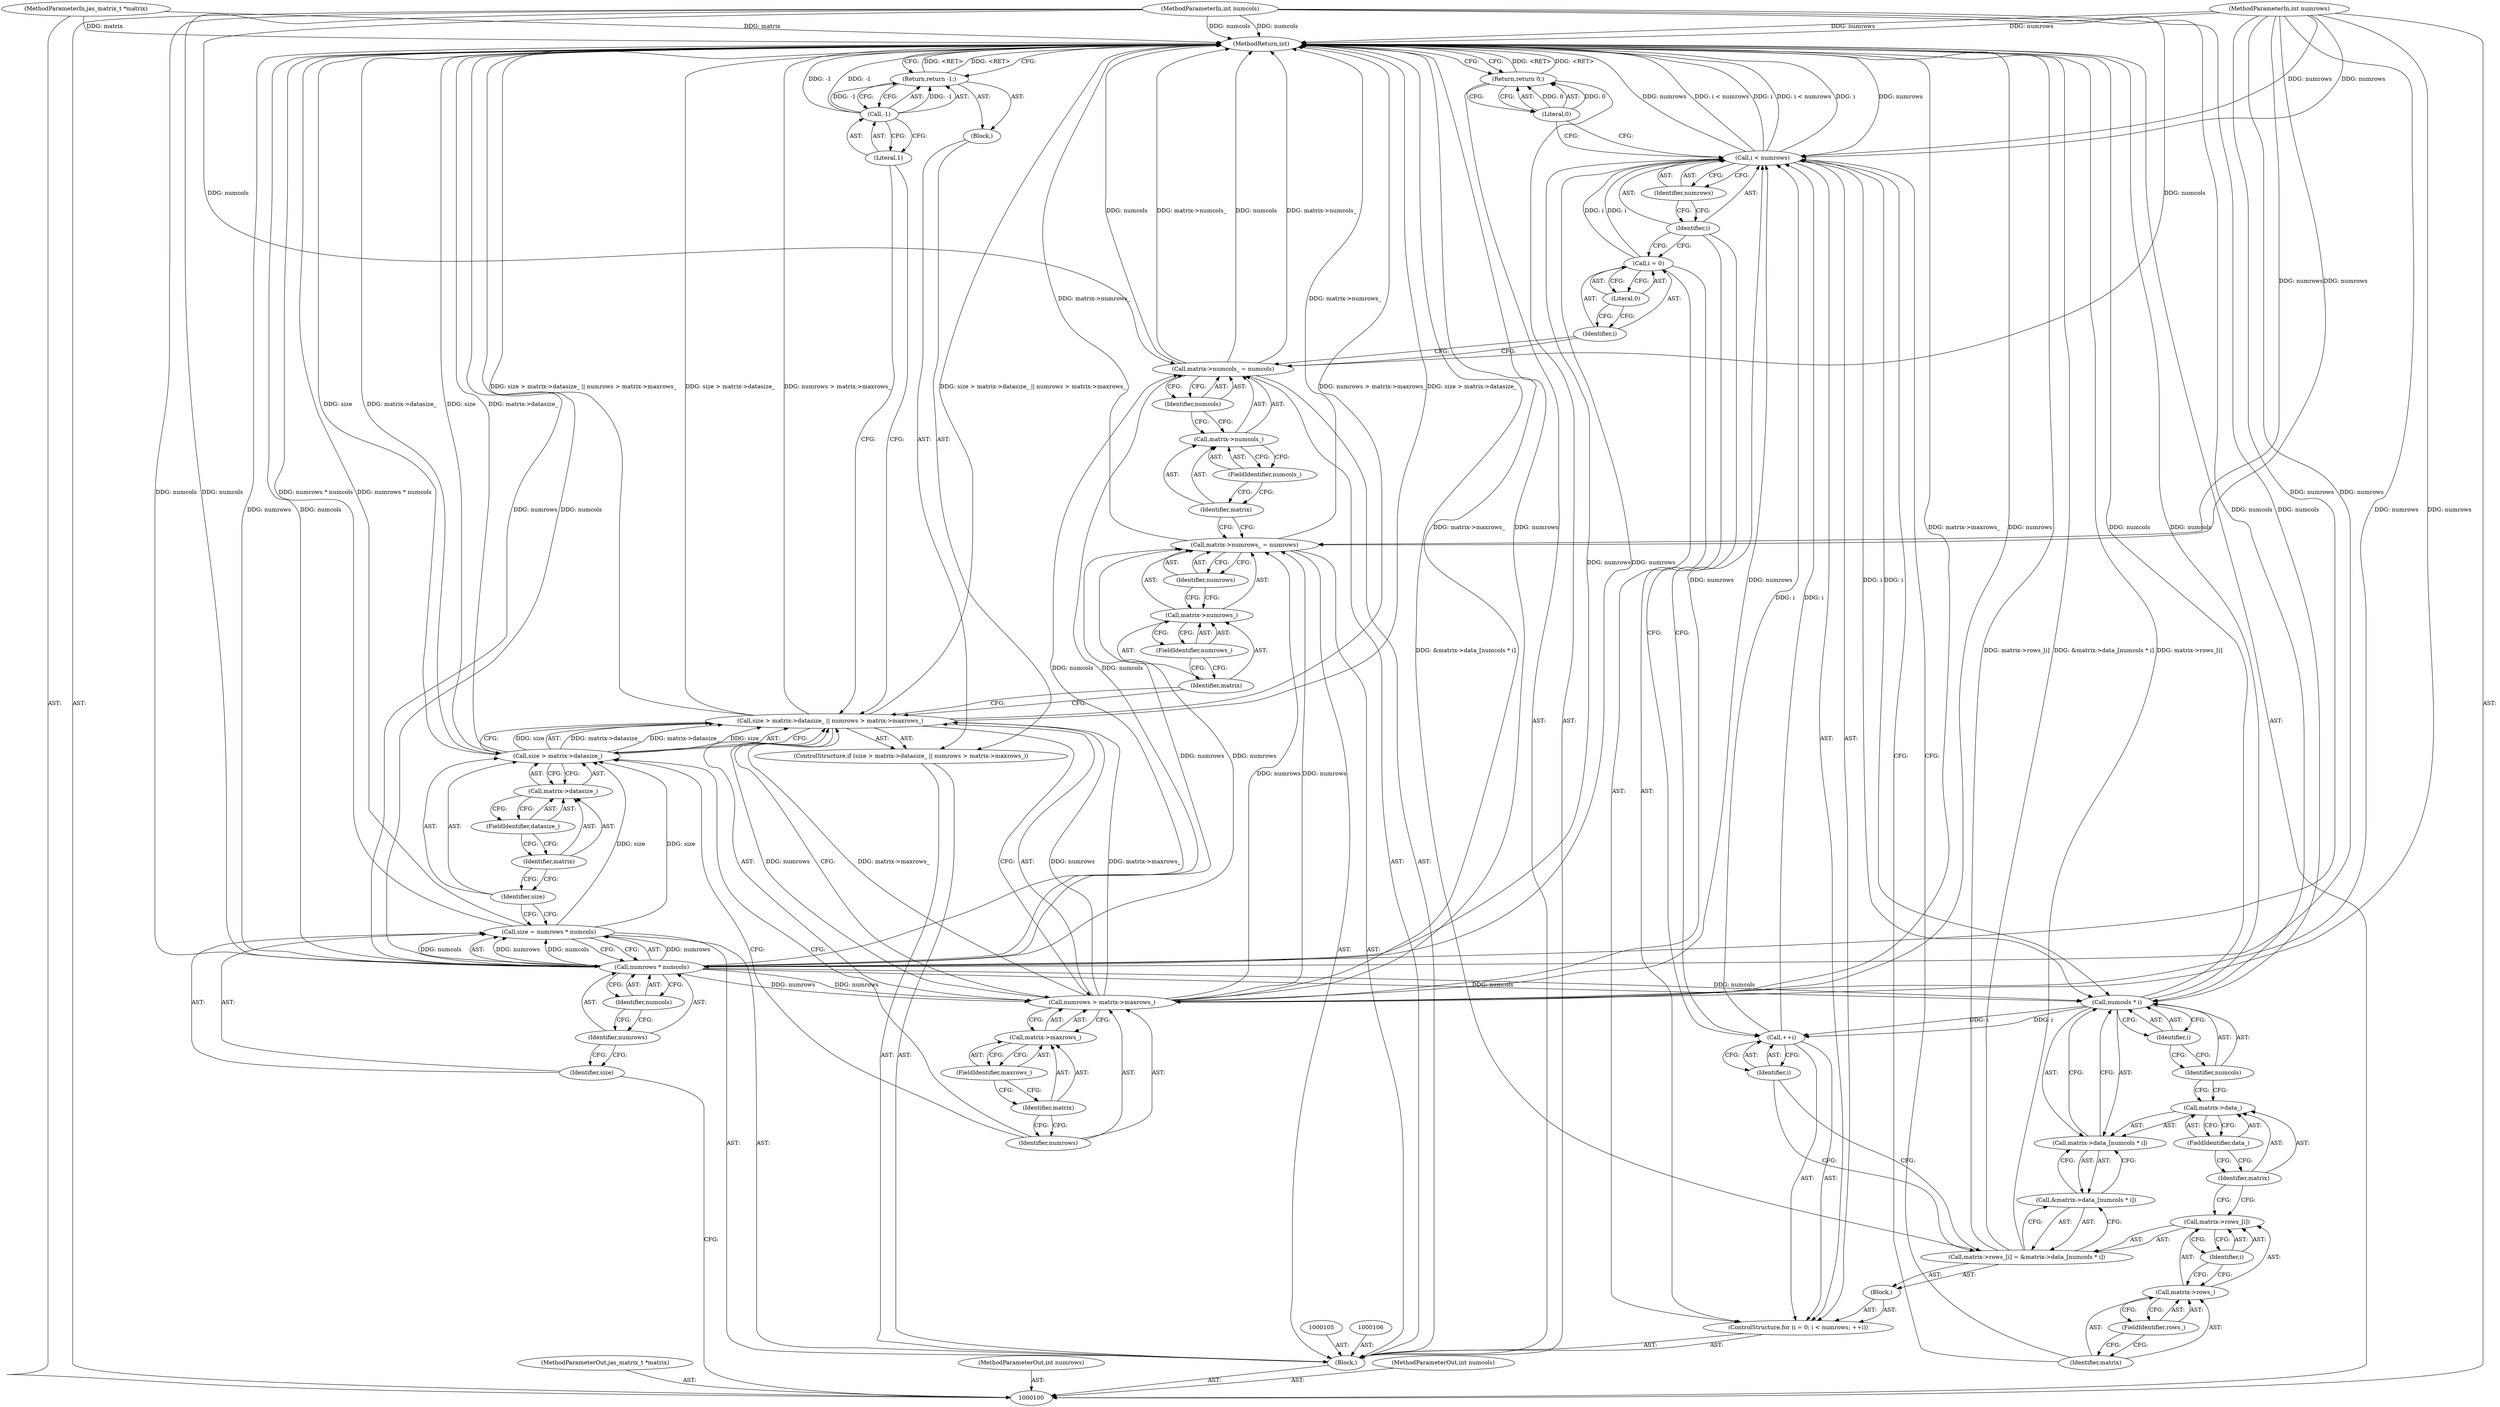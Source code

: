 digraph "1_jasper_d42b2388f7f8e0332c846675133acea151fc557a_23" {
"1000164" [label="(MethodReturn,int)"];
"1000101" [label="(MethodParameterIn,jas_matrix_t *matrix)"];
"1000216" [label="(MethodParameterOut,jas_matrix_t *matrix)"];
"1000102" [label="(MethodParameterIn,int numrows)"];
"1000217" [label="(MethodParameterOut,int numrows)"];
"1000103" [label="(MethodParameterIn,int numcols)"];
"1000218" [label="(MethodParameterOut,int numcols)"];
"1000128" [label="(Call,matrix->numrows_ = numrows)"];
"1000129" [label="(Call,matrix->numrows_)"];
"1000130" [label="(Identifier,matrix)"];
"1000132" [label="(Identifier,numrows)"];
"1000131" [label="(FieldIdentifier,numrows_)"];
"1000133" [label="(Call,matrix->numcols_ = numcols)"];
"1000134" [label="(Call,matrix->numcols_)"];
"1000135" [label="(Identifier,matrix)"];
"1000137" [label="(Identifier,numcols)"];
"1000136" [label="(FieldIdentifier,numcols_)"];
"1000138" [label="(ControlStructure,for (i = 0; i < numrows; ++i))"];
"1000141" [label="(Literal,0)"];
"1000142" [label="(Call,i < numrows)"];
"1000143" [label="(Identifier,i)"];
"1000144" [label="(Identifier,numrows)"];
"1000145" [label="(Call,++i)"];
"1000146" [label="(Identifier,i)"];
"1000147" [label="(Block,)"];
"1000139" [label="(Call,i = 0)"];
"1000140" [label="(Identifier,i)"];
"1000152" [label="(FieldIdentifier,rows_)"];
"1000153" [label="(Identifier,i)"];
"1000148" [label="(Call,matrix->rows_[i] = &matrix->data_[numcols * i])"];
"1000149" [label="(Call,matrix->rows_[i])"];
"1000150" [label="(Call,matrix->rows_)"];
"1000151" [label="(Identifier,matrix)"];
"1000154" [label="(Call,&matrix->data_[numcols * i])"];
"1000155" [label="(Call,matrix->data_[numcols * i])"];
"1000156" [label="(Call,matrix->data_)"];
"1000157" [label="(Identifier,matrix)"];
"1000158" [label="(FieldIdentifier,data_)"];
"1000159" [label="(Call,numcols * i)"];
"1000160" [label="(Identifier,numcols)"];
"1000161" [label="(Identifier,i)"];
"1000162" [label="(Return,return 0;)"];
"1000163" [label="(Literal,0)"];
"1000104" [label="(Block,)"];
"1000111" [label="(Identifier,numcols)"];
"1000107" [label="(Call,size = numrows * numcols)"];
"1000108" [label="(Identifier,size)"];
"1000109" [label="(Call,numrows * numcols)"];
"1000110" [label="(Identifier,numrows)"];
"1000116" [label="(Call,matrix->datasize_)"];
"1000117" [label="(Identifier,matrix)"];
"1000112" [label="(ControlStructure,if (size > matrix->datasize_ || numrows > matrix->maxrows_))"];
"1000118" [label="(FieldIdentifier,datasize_)"];
"1000119" [label="(Call,numrows > matrix->maxrows_)"];
"1000120" [label="(Identifier,numrows)"];
"1000121" [label="(Call,matrix->maxrows_)"];
"1000122" [label="(Identifier,matrix)"];
"1000123" [label="(FieldIdentifier,maxrows_)"];
"1000113" [label="(Call,size > matrix->datasize_ || numrows > matrix->maxrows_)"];
"1000114" [label="(Call,size > matrix->datasize_)"];
"1000115" [label="(Identifier,size)"];
"1000124" [label="(Block,)"];
"1000127" [label="(Literal,1)"];
"1000125" [label="(Return,return -1;)"];
"1000126" [label="(Call,-1)"];
"1000164" -> "1000100"  [label="AST: "];
"1000164" -> "1000125"  [label="CFG: "];
"1000164" -> "1000162"  [label="CFG: "];
"1000162" -> "1000164"  [label="DDG: <RET>"];
"1000125" -> "1000164"  [label="DDG: <RET>"];
"1000126" -> "1000164"  [label="DDG: -1"];
"1000142" -> "1000164"  [label="DDG: i < numrows"];
"1000142" -> "1000164"  [label="DDG: numrows"];
"1000142" -> "1000164"  [label="DDG: i"];
"1000148" -> "1000164"  [label="DDG: &matrix->data_[numcols * i]"];
"1000148" -> "1000164"  [label="DDG: matrix->rows_[i]"];
"1000113" -> "1000164"  [label="DDG: numrows > matrix->maxrows_"];
"1000113" -> "1000164"  [label="DDG: size > matrix->datasize_"];
"1000113" -> "1000164"  [label="DDG: size > matrix->datasize_ || numrows > matrix->maxrows_"];
"1000159" -> "1000164"  [label="DDG: numcols"];
"1000128" -> "1000164"  [label="DDG: matrix->numrows_"];
"1000103" -> "1000164"  [label="DDG: numcols"];
"1000133" -> "1000164"  [label="DDG: matrix->numcols_"];
"1000133" -> "1000164"  [label="DDG: numcols"];
"1000114" -> "1000164"  [label="DDG: size"];
"1000114" -> "1000164"  [label="DDG: matrix->datasize_"];
"1000119" -> "1000164"  [label="DDG: matrix->maxrows_"];
"1000119" -> "1000164"  [label="DDG: numrows"];
"1000102" -> "1000164"  [label="DDG: numrows"];
"1000101" -> "1000164"  [label="DDG: matrix"];
"1000109" -> "1000164"  [label="DDG: numrows"];
"1000109" -> "1000164"  [label="DDG: numcols"];
"1000107" -> "1000164"  [label="DDG: numrows * numcols"];
"1000101" -> "1000100"  [label="AST: "];
"1000101" -> "1000164"  [label="DDG: matrix"];
"1000216" -> "1000100"  [label="AST: "];
"1000102" -> "1000100"  [label="AST: "];
"1000102" -> "1000164"  [label="DDG: numrows"];
"1000102" -> "1000109"  [label="DDG: numrows"];
"1000102" -> "1000119"  [label="DDG: numrows"];
"1000102" -> "1000128"  [label="DDG: numrows"];
"1000102" -> "1000142"  [label="DDG: numrows"];
"1000217" -> "1000100"  [label="AST: "];
"1000103" -> "1000100"  [label="AST: "];
"1000103" -> "1000164"  [label="DDG: numcols"];
"1000103" -> "1000109"  [label="DDG: numcols"];
"1000103" -> "1000133"  [label="DDG: numcols"];
"1000103" -> "1000159"  [label="DDG: numcols"];
"1000218" -> "1000100"  [label="AST: "];
"1000128" -> "1000104"  [label="AST: "];
"1000128" -> "1000132"  [label="CFG: "];
"1000129" -> "1000128"  [label="AST: "];
"1000132" -> "1000128"  [label="AST: "];
"1000135" -> "1000128"  [label="CFG: "];
"1000128" -> "1000164"  [label="DDG: matrix->numrows_"];
"1000109" -> "1000128"  [label="DDG: numrows"];
"1000119" -> "1000128"  [label="DDG: numrows"];
"1000102" -> "1000128"  [label="DDG: numrows"];
"1000129" -> "1000128"  [label="AST: "];
"1000129" -> "1000131"  [label="CFG: "];
"1000130" -> "1000129"  [label="AST: "];
"1000131" -> "1000129"  [label="AST: "];
"1000132" -> "1000129"  [label="CFG: "];
"1000130" -> "1000129"  [label="AST: "];
"1000130" -> "1000113"  [label="CFG: "];
"1000131" -> "1000130"  [label="CFG: "];
"1000132" -> "1000128"  [label="AST: "];
"1000132" -> "1000129"  [label="CFG: "];
"1000128" -> "1000132"  [label="CFG: "];
"1000131" -> "1000129"  [label="AST: "];
"1000131" -> "1000130"  [label="CFG: "];
"1000129" -> "1000131"  [label="CFG: "];
"1000133" -> "1000104"  [label="AST: "];
"1000133" -> "1000137"  [label="CFG: "];
"1000134" -> "1000133"  [label="AST: "];
"1000137" -> "1000133"  [label="AST: "];
"1000140" -> "1000133"  [label="CFG: "];
"1000133" -> "1000164"  [label="DDG: matrix->numcols_"];
"1000133" -> "1000164"  [label="DDG: numcols"];
"1000109" -> "1000133"  [label="DDG: numcols"];
"1000103" -> "1000133"  [label="DDG: numcols"];
"1000134" -> "1000133"  [label="AST: "];
"1000134" -> "1000136"  [label="CFG: "];
"1000135" -> "1000134"  [label="AST: "];
"1000136" -> "1000134"  [label="AST: "];
"1000137" -> "1000134"  [label="CFG: "];
"1000135" -> "1000134"  [label="AST: "];
"1000135" -> "1000128"  [label="CFG: "];
"1000136" -> "1000135"  [label="CFG: "];
"1000137" -> "1000133"  [label="AST: "];
"1000137" -> "1000134"  [label="CFG: "];
"1000133" -> "1000137"  [label="CFG: "];
"1000136" -> "1000134"  [label="AST: "];
"1000136" -> "1000135"  [label="CFG: "];
"1000134" -> "1000136"  [label="CFG: "];
"1000138" -> "1000104"  [label="AST: "];
"1000139" -> "1000138"  [label="AST: "];
"1000142" -> "1000138"  [label="AST: "];
"1000145" -> "1000138"  [label="AST: "];
"1000147" -> "1000138"  [label="AST: "];
"1000141" -> "1000139"  [label="AST: "];
"1000141" -> "1000140"  [label="CFG: "];
"1000139" -> "1000141"  [label="CFG: "];
"1000142" -> "1000138"  [label="AST: "];
"1000142" -> "1000144"  [label="CFG: "];
"1000143" -> "1000142"  [label="AST: "];
"1000144" -> "1000142"  [label="AST: "];
"1000151" -> "1000142"  [label="CFG: "];
"1000163" -> "1000142"  [label="CFG: "];
"1000142" -> "1000164"  [label="DDG: i < numrows"];
"1000142" -> "1000164"  [label="DDG: numrows"];
"1000142" -> "1000164"  [label="DDG: i"];
"1000139" -> "1000142"  [label="DDG: i"];
"1000145" -> "1000142"  [label="DDG: i"];
"1000102" -> "1000142"  [label="DDG: numrows"];
"1000109" -> "1000142"  [label="DDG: numrows"];
"1000119" -> "1000142"  [label="DDG: numrows"];
"1000142" -> "1000159"  [label="DDG: i"];
"1000143" -> "1000142"  [label="AST: "];
"1000143" -> "1000139"  [label="CFG: "];
"1000143" -> "1000145"  [label="CFG: "];
"1000144" -> "1000143"  [label="CFG: "];
"1000144" -> "1000142"  [label="AST: "];
"1000144" -> "1000143"  [label="CFG: "];
"1000142" -> "1000144"  [label="CFG: "];
"1000145" -> "1000138"  [label="AST: "];
"1000145" -> "1000146"  [label="CFG: "];
"1000146" -> "1000145"  [label="AST: "];
"1000143" -> "1000145"  [label="CFG: "];
"1000145" -> "1000142"  [label="DDG: i"];
"1000159" -> "1000145"  [label="DDG: i"];
"1000146" -> "1000145"  [label="AST: "];
"1000146" -> "1000148"  [label="CFG: "];
"1000145" -> "1000146"  [label="CFG: "];
"1000147" -> "1000138"  [label="AST: "];
"1000148" -> "1000147"  [label="AST: "];
"1000139" -> "1000138"  [label="AST: "];
"1000139" -> "1000141"  [label="CFG: "];
"1000140" -> "1000139"  [label="AST: "];
"1000141" -> "1000139"  [label="AST: "];
"1000143" -> "1000139"  [label="CFG: "];
"1000139" -> "1000142"  [label="DDG: i"];
"1000140" -> "1000139"  [label="AST: "];
"1000140" -> "1000133"  [label="CFG: "];
"1000141" -> "1000140"  [label="CFG: "];
"1000152" -> "1000150"  [label="AST: "];
"1000152" -> "1000151"  [label="CFG: "];
"1000150" -> "1000152"  [label="CFG: "];
"1000153" -> "1000149"  [label="AST: "];
"1000153" -> "1000150"  [label="CFG: "];
"1000149" -> "1000153"  [label="CFG: "];
"1000148" -> "1000147"  [label="AST: "];
"1000148" -> "1000154"  [label="CFG: "];
"1000149" -> "1000148"  [label="AST: "];
"1000154" -> "1000148"  [label="AST: "];
"1000146" -> "1000148"  [label="CFG: "];
"1000148" -> "1000164"  [label="DDG: &matrix->data_[numcols * i]"];
"1000148" -> "1000164"  [label="DDG: matrix->rows_[i]"];
"1000149" -> "1000148"  [label="AST: "];
"1000149" -> "1000153"  [label="CFG: "];
"1000150" -> "1000149"  [label="AST: "];
"1000153" -> "1000149"  [label="AST: "];
"1000157" -> "1000149"  [label="CFG: "];
"1000150" -> "1000149"  [label="AST: "];
"1000150" -> "1000152"  [label="CFG: "];
"1000151" -> "1000150"  [label="AST: "];
"1000152" -> "1000150"  [label="AST: "];
"1000153" -> "1000150"  [label="CFG: "];
"1000151" -> "1000150"  [label="AST: "];
"1000151" -> "1000142"  [label="CFG: "];
"1000152" -> "1000151"  [label="CFG: "];
"1000154" -> "1000148"  [label="AST: "];
"1000154" -> "1000155"  [label="CFG: "];
"1000155" -> "1000154"  [label="AST: "];
"1000148" -> "1000154"  [label="CFG: "];
"1000155" -> "1000154"  [label="AST: "];
"1000155" -> "1000159"  [label="CFG: "];
"1000156" -> "1000155"  [label="AST: "];
"1000159" -> "1000155"  [label="AST: "];
"1000154" -> "1000155"  [label="CFG: "];
"1000156" -> "1000155"  [label="AST: "];
"1000156" -> "1000158"  [label="CFG: "];
"1000157" -> "1000156"  [label="AST: "];
"1000158" -> "1000156"  [label="AST: "];
"1000160" -> "1000156"  [label="CFG: "];
"1000157" -> "1000156"  [label="AST: "];
"1000157" -> "1000149"  [label="CFG: "];
"1000158" -> "1000157"  [label="CFG: "];
"1000158" -> "1000156"  [label="AST: "];
"1000158" -> "1000157"  [label="CFG: "];
"1000156" -> "1000158"  [label="CFG: "];
"1000159" -> "1000155"  [label="AST: "];
"1000159" -> "1000161"  [label="CFG: "];
"1000160" -> "1000159"  [label="AST: "];
"1000161" -> "1000159"  [label="AST: "];
"1000155" -> "1000159"  [label="CFG: "];
"1000159" -> "1000164"  [label="DDG: numcols"];
"1000159" -> "1000145"  [label="DDG: i"];
"1000103" -> "1000159"  [label="DDG: numcols"];
"1000109" -> "1000159"  [label="DDG: numcols"];
"1000142" -> "1000159"  [label="DDG: i"];
"1000160" -> "1000159"  [label="AST: "];
"1000160" -> "1000156"  [label="CFG: "];
"1000161" -> "1000160"  [label="CFG: "];
"1000161" -> "1000159"  [label="AST: "];
"1000161" -> "1000160"  [label="CFG: "];
"1000159" -> "1000161"  [label="CFG: "];
"1000162" -> "1000104"  [label="AST: "];
"1000162" -> "1000163"  [label="CFG: "];
"1000163" -> "1000162"  [label="AST: "];
"1000164" -> "1000162"  [label="CFG: "];
"1000162" -> "1000164"  [label="DDG: <RET>"];
"1000163" -> "1000162"  [label="DDG: 0"];
"1000163" -> "1000162"  [label="AST: "];
"1000163" -> "1000142"  [label="CFG: "];
"1000162" -> "1000163"  [label="CFG: "];
"1000163" -> "1000162"  [label="DDG: 0"];
"1000104" -> "1000100"  [label="AST: "];
"1000105" -> "1000104"  [label="AST: "];
"1000106" -> "1000104"  [label="AST: "];
"1000107" -> "1000104"  [label="AST: "];
"1000112" -> "1000104"  [label="AST: "];
"1000128" -> "1000104"  [label="AST: "];
"1000133" -> "1000104"  [label="AST: "];
"1000138" -> "1000104"  [label="AST: "];
"1000162" -> "1000104"  [label="AST: "];
"1000111" -> "1000109"  [label="AST: "];
"1000111" -> "1000110"  [label="CFG: "];
"1000109" -> "1000111"  [label="CFG: "];
"1000107" -> "1000104"  [label="AST: "];
"1000107" -> "1000109"  [label="CFG: "];
"1000108" -> "1000107"  [label="AST: "];
"1000109" -> "1000107"  [label="AST: "];
"1000115" -> "1000107"  [label="CFG: "];
"1000107" -> "1000164"  [label="DDG: numrows * numcols"];
"1000109" -> "1000107"  [label="DDG: numrows"];
"1000109" -> "1000107"  [label="DDG: numcols"];
"1000107" -> "1000114"  [label="DDG: size"];
"1000108" -> "1000107"  [label="AST: "];
"1000108" -> "1000100"  [label="CFG: "];
"1000110" -> "1000108"  [label="CFG: "];
"1000109" -> "1000107"  [label="AST: "];
"1000109" -> "1000111"  [label="CFG: "];
"1000110" -> "1000109"  [label="AST: "];
"1000111" -> "1000109"  [label="AST: "];
"1000107" -> "1000109"  [label="CFG: "];
"1000109" -> "1000164"  [label="DDG: numrows"];
"1000109" -> "1000164"  [label="DDG: numcols"];
"1000109" -> "1000107"  [label="DDG: numrows"];
"1000109" -> "1000107"  [label="DDG: numcols"];
"1000102" -> "1000109"  [label="DDG: numrows"];
"1000103" -> "1000109"  [label="DDG: numcols"];
"1000109" -> "1000119"  [label="DDG: numrows"];
"1000109" -> "1000128"  [label="DDG: numrows"];
"1000109" -> "1000133"  [label="DDG: numcols"];
"1000109" -> "1000142"  [label="DDG: numrows"];
"1000109" -> "1000159"  [label="DDG: numcols"];
"1000110" -> "1000109"  [label="AST: "];
"1000110" -> "1000108"  [label="CFG: "];
"1000111" -> "1000110"  [label="CFG: "];
"1000116" -> "1000114"  [label="AST: "];
"1000116" -> "1000118"  [label="CFG: "];
"1000117" -> "1000116"  [label="AST: "];
"1000118" -> "1000116"  [label="AST: "];
"1000114" -> "1000116"  [label="CFG: "];
"1000117" -> "1000116"  [label="AST: "];
"1000117" -> "1000115"  [label="CFG: "];
"1000118" -> "1000117"  [label="CFG: "];
"1000112" -> "1000104"  [label="AST: "];
"1000113" -> "1000112"  [label="AST: "];
"1000124" -> "1000112"  [label="AST: "];
"1000118" -> "1000116"  [label="AST: "];
"1000118" -> "1000117"  [label="CFG: "];
"1000116" -> "1000118"  [label="CFG: "];
"1000119" -> "1000113"  [label="AST: "];
"1000119" -> "1000121"  [label="CFG: "];
"1000120" -> "1000119"  [label="AST: "];
"1000121" -> "1000119"  [label="AST: "];
"1000113" -> "1000119"  [label="CFG: "];
"1000119" -> "1000164"  [label="DDG: matrix->maxrows_"];
"1000119" -> "1000164"  [label="DDG: numrows"];
"1000119" -> "1000113"  [label="DDG: numrows"];
"1000119" -> "1000113"  [label="DDG: matrix->maxrows_"];
"1000109" -> "1000119"  [label="DDG: numrows"];
"1000102" -> "1000119"  [label="DDG: numrows"];
"1000119" -> "1000128"  [label="DDG: numrows"];
"1000119" -> "1000142"  [label="DDG: numrows"];
"1000120" -> "1000119"  [label="AST: "];
"1000120" -> "1000114"  [label="CFG: "];
"1000122" -> "1000120"  [label="CFG: "];
"1000121" -> "1000119"  [label="AST: "];
"1000121" -> "1000123"  [label="CFG: "];
"1000122" -> "1000121"  [label="AST: "];
"1000123" -> "1000121"  [label="AST: "];
"1000119" -> "1000121"  [label="CFG: "];
"1000122" -> "1000121"  [label="AST: "];
"1000122" -> "1000120"  [label="CFG: "];
"1000123" -> "1000122"  [label="CFG: "];
"1000123" -> "1000121"  [label="AST: "];
"1000123" -> "1000122"  [label="CFG: "];
"1000121" -> "1000123"  [label="CFG: "];
"1000113" -> "1000112"  [label="AST: "];
"1000113" -> "1000114"  [label="CFG: "];
"1000113" -> "1000119"  [label="CFG: "];
"1000114" -> "1000113"  [label="AST: "];
"1000119" -> "1000113"  [label="AST: "];
"1000127" -> "1000113"  [label="CFG: "];
"1000130" -> "1000113"  [label="CFG: "];
"1000113" -> "1000164"  [label="DDG: numrows > matrix->maxrows_"];
"1000113" -> "1000164"  [label="DDG: size > matrix->datasize_"];
"1000113" -> "1000164"  [label="DDG: size > matrix->datasize_ || numrows > matrix->maxrows_"];
"1000114" -> "1000113"  [label="DDG: size"];
"1000114" -> "1000113"  [label="DDG: matrix->datasize_"];
"1000119" -> "1000113"  [label="DDG: numrows"];
"1000119" -> "1000113"  [label="DDG: matrix->maxrows_"];
"1000114" -> "1000113"  [label="AST: "];
"1000114" -> "1000116"  [label="CFG: "];
"1000115" -> "1000114"  [label="AST: "];
"1000116" -> "1000114"  [label="AST: "];
"1000120" -> "1000114"  [label="CFG: "];
"1000113" -> "1000114"  [label="CFG: "];
"1000114" -> "1000164"  [label="DDG: size"];
"1000114" -> "1000164"  [label="DDG: matrix->datasize_"];
"1000114" -> "1000113"  [label="DDG: size"];
"1000114" -> "1000113"  [label="DDG: matrix->datasize_"];
"1000107" -> "1000114"  [label="DDG: size"];
"1000115" -> "1000114"  [label="AST: "];
"1000115" -> "1000107"  [label="CFG: "];
"1000117" -> "1000115"  [label="CFG: "];
"1000124" -> "1000112"  [label="AST: "];
"1000125" -> "1000124"  [label="AST: "];
"1000127" -> "1000126"  [label="AST: "];
"1000127" -> "1000113"  [label="CFG: "];
"1000126" -> "1000127"  [label="CFG: "];
"1000125" -> "1000124"  [label="AST: "];
"1000125" -> "1000126"  [label="CFG: "];
"1000126" -> "1000125"  [label="AST: "];
"1000164" -> "1000125"  [label="CFG: "];
"1000125" -> "1000164"  [label="DDG: <RET>"];
"1000126" -> "1000125"  [label="DDG: -1"];
"1000126" -> "1000125"  [label="AST: "];
"1000126" -> "1000127"  [label="CFG: "];
"1000127" -> "1000126"  [label="AST: "];
"1000125" -> "1000126"  [label="CFG: "];
"1000126" -> "1000164"  [label="DDG: -1"];
"1000126" -> "1000125"  [label="DDG: -1"];
}
